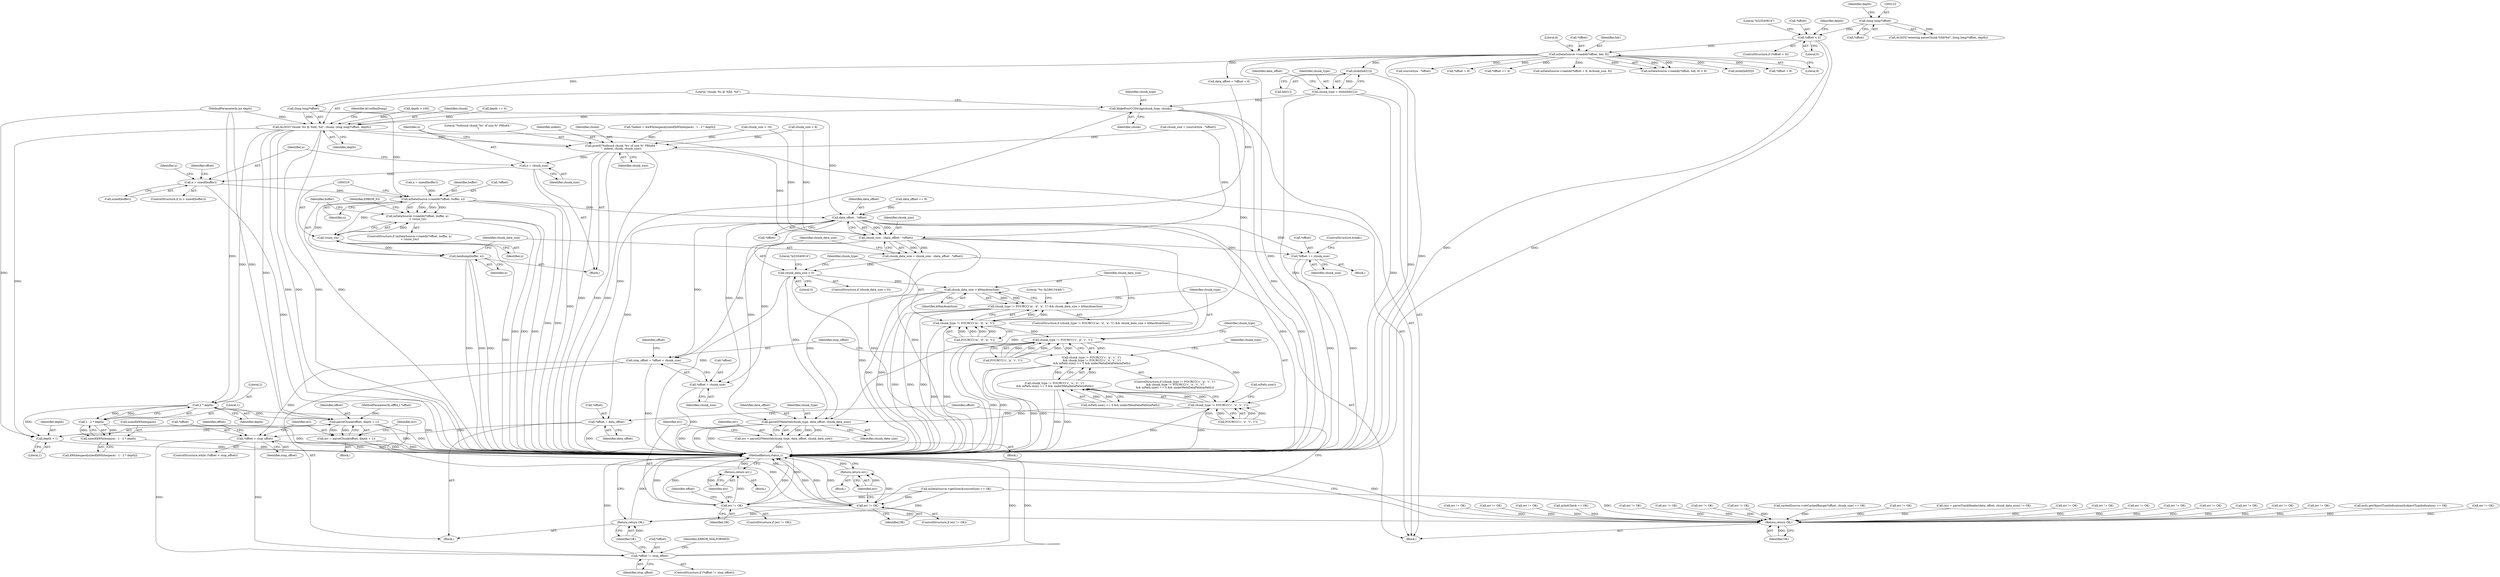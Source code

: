 digraph "0_Android_8a3a2f6ea7defe1a81bb32b3c9f3537f84749b9d@array" {
"1000167" [label="(Call,ntohl(hdr[1]))"];
"1000148" [label="(Call,mDataSource->readAt(*offset, hdr, 8))"];
"1000127" [label="(Call,*offset < 0)"];
"1000121" [label="(Call,(long long)*offset)"];
"1000165" [label="(Call,chunk_type = ntohl(hdr[1]))"];
"1000259" [label="(Call,MakeFourCCString(chunk_type, chunk))"];
"1000262" [label="(Call,ALOGV(\"chunk: %s @ %lld, %d\", chunk, (long long)*offset, depth))"];
"1000288" [label="(Call,2 * depth)"];
"1000286" [label="(Call,1 - 2 * depth)"];
"1000283" [label="(Call,sizeof(kWhitespace) - 1 - 2 * depth)"];
"1000417" [label="(Call,parseChunk(offset, depth + 1))"];
"1000415" [label="(Call,err = parseChunk(offset, depth + 1))"];
"1000423" [label="(Call,err != OK)"];
"1000427" [label="(Return,return err;)"];
"1000437" [label="(Return,return OK;)"];
"1000419" [label="(Call,depth + 1)"];
"1000291" [label="(Call,printf(\"%sfound chunk '%s' of size %\" PRIu64 \"\n\", indent, chunk, chunk_size))"];
"1000298" [label="(Call,n = chunk_size)"];
"1000302" [label="(Call,n > sizeof(buffer))"];
"1000313" [label="(Call,mDataSource->readAt(*offset, buffer, n))"];
"1000312" [label="(Call,mDataSource->readAt(*offset, buffer, n)\n < (ssize_t)n)"];
"1000318" [label="(Call,(ssize_t)n)"];
"1000324" [label="(Call,hexdump(buffer, n))"];
"1000333" [label="(Call,data_offset - *offset)"];
"1000331" [label="(Call,chunk_size - (data_offset - *offset))"];
"1000329" [label="(Call,chunk_data_size = chunk_size - (data_offset - *offset))"];
"1000338" [label="(Call,chunk_data_size < 0)"];
"1000355" [label="(Call,chunk_data_size > kMaxAtomSize)"];
"1000347" [label="(Call,chunk_type != FOURCC('m', 'd', 'a', 't') && chunk_data_size > kMaxAtomSize)"];
"1003905" [label="(Call,parseQTMetaVal(chunk_type, data_offset, chunk_data_size))"];
"1003903" [label="(Call,err = parseQTMetaVal(chunk_type, data_offset, chunk_data_size))"];
"1003910" [label="(Call,err != OK)"];
"1003914" [label="(Return,return err;)"];
"1003921" [label="(Return,return OK;)"];
"1000398" [label="(Call,stop_offset = *offset + chunk_size)"];
"1000409" [label="(Call,*offset < stop_offset)"];
"1000430" [label="(Call,*offset != stop_offset)"];
"1000400" [label="(Call,*offset + chunk_size)"];
"1003916" [label="(Call,*offset += chunk_size)"];
"1000404" [label="(Call,*offset = data_offset)"];
"1000348" [label="(Call,chunk_type != FOURCC('m', 'd', 'a', 't'))"];
"1000375" [label="(Call,chunk_type != FOURCC('c', 'p', 'r', 't'))"];
"1000374" [label="(Call,chunk_type != FOURCC('c', 'p', 'r', 't')\n && chunk_type != FOURCC('c', 'o', 'v', 'r')\n && mPath.size() == 5 && underMetaDataPath(mPath))"];
"1000383" [label="(Call,chunk_type != FOURCC('c', 'o', 'v', 'r'))"];
"1000382" [label="(Call,chunk_type != FOURCC('c', 'o', 'v', 'r')\n && mPath.size() == 5 && underMetaDataPath(mPath))"];
"1003917" [label="(Call,*offset)"];
"1003907" [label="(Identifier,data_offset)"];
"1000350" [label="(Call,FOURCC('m', 'd', 'a', 't'))"];
"1000416" [label="(Identifier,err)"];
"1002225" [label="(Call,err != OK)"];
"1000295" [label="(Identifier,chunk_size)"];
"1003904" [label="(Identifier,err)"];
"1000119" [label="(Call,ALOGV(\"entering parseChunk %lld/%d\", (long long)*offset, depth))"];
"1003911" [label="(Identifier,err)"];
"1000407" [label="(Identifier,data_offset)"];
"1000419" [label="(Call,depth + 1)"];
"1000133" [label="(Literal,\"b/23540914\")"];
"1000413" [label="(Block,)"];
"1003921" [label="(Return,return OK;)"];
"1000431" [label="(Call,*offset)"];
"1002154" [label="(Call,err != OK)"];
"1000374" [label="(Call,chunk_type != FOURCC('c', 'p', 'r', 't')\n && chunk_type != FOURCC('c', 'o', 'v', 'r')\n && mPath.size() == 5 && underMetaDataPath(mPath))"];
"1000312" [label="(Call,mDataSource->readAt(*offset, buffer, n)\n < (ssize_t)n)"];
"1000427" [label="(Return,return err;)"];
"1000308" [label="(Identifier,n)"];
"1000281" [label="(Call,kWhitespace[sizeof(kWhitespace) - 1 - 2 * depth])"];
"1002718" [label="(Call,err != OK)"];
"1000382" [label="(Call,chunk_type != FOURCC('c', 'o', 'v', 'r')\n && mPath.size() == 5 && underMetaDataPath(mPath))"];
"1003923" [label="(MethodReturn,status_t)"];
"1000415" [label="(Call,err = parseChunk(offset, depth + 1))"];
"1000269" [label="(Identifier,depth)"];
"1000347" [label="(Call,chunk_type != FOURCC('m', 'd', 'a', 't') && chunk_data_size > kMaxAtomSize)"];
"1000361" [label="(Literal,\"%s (b/28615448)\")"];
"1000376" [label="(Identifier,chunk_type)"];
"1000421" [label="(Literal,1)"];
"1002194" [label="(Call,err != OK)"];
"1000392" [label="(Call,mPath.size())"];
"1000357" [label="(Identifier,kMaxAtomSize)"];
"1000403" [label="(Identifier,chunk_size)"];
"1000127" [label="(Call,*offset < 0)"];
"1003905" [label="(Call,parseQTMetaVal(chunk_type, data_offset, chunk_data_size))"];
"1000288" [label="(Call,2 * depth)"];
"1000294" [label="(Identifier,chunk)"];
"1003915" [label="(Identifier,err)"];
"1000424" [label="(Identifier,err)"];
"1000343" [label="(Literal,\"b/23540914\")"];
"1000418" [label="(Identifier,offset)"];
"1000325" [label="(Identifier,buffer)"];
"1000261" [label="(Identifier,chunk)"];
"1000151" [label="(Identifier,hdr)"];
"1000326" [label="(Identifier,n)"];
"1003908" [label="(Identifier,chunk_data_size)"];
"1000410" [label="(Call,*offset)"];
"1000331" [label="(Call,chunk_size - (data_offset - *offset))"];
"1000333" [label="(Call,data_offset - *offset)"];
"1000412" [label="(Identifier,stop_offset)"];
"1000334" [label="(Identifier,data_offset)"];
"1000128" [label="(Call,*offset)"];
"1000298" [label="(Call,n = chunk_size)"];
"1000522" [label="(Call,cachedSource->setCachedRange(*offset, chunk_size) == OK)"];
"1000420" [label="(Identifier,depth)"];
"1000300" [label="(Identifier,chunk_size)"];
"1000121" [label="(Call,(long long)*offset)"];
"1000430" [label="(Call,*offset != stop_offset)"];
"1003048" [label="(Call,err != OK)"];
"1003909" [label="(ControlStructure,if (err != OK))"];
"1000323" [label="(Identifier,ERROR_IO)"];
"1000398" [label="(Call,stop_offset = *offset + chunk_size)"];
"1000340" [label="(Literal,0)"];
"1000317" [label="(Identifier,n)"];
"1000390" [label="(Call,mPath.size() == 5 && underMetaDataPath(mPath))"];
"1003901" [label="(Block,)"];
"1000165" [label="(Call,chunk_type = ntohl(hdr[1]))"];
"1000385" [label="(Call,FOURCC('c', 'o', 'v', 'r'))"];
"1000284" [label="(Call,sizeof(kWhitespace))"];
"1000373" [label="(ControlStructure,if (chunk_type != FOURCC('c', 'p', 'r', 't')\n && chunk_type != FOURCC('c', 'o', 'v', 'r')\n && mPath.size() == 5 && underMetaDataPath(mPath)))"];
"1003910" [label="(Call,err != OK)"];
"1003903" [label="(Call,err = parseQTMetaVal(chunk_type, data_offset, chunk_data_size))"];
"1000304" [label="(Call,sizeof(buffer))"];
"1001174" [label="(Call,(err = parseTrackHeader(data_offset, chunk_data_size)) != OK)"];
"1000167" [label="(Call,ntohl(hdr[1]))"];
"1000399" [label="(Identifier,stop_offset)"];
"1003914" [label="(Return,return err;)"];
"1000337" [label="(ControlStructure,if (chunk_data_size < 0))"];
"1000265" [label="(Call,(long long)*offset)"];
"1000126" [label="(ControlStructure,if (*offset < 0))"];
"1000332" [label="(Identifier,chunk_size)"];
"1000423" [label="(Call,err != OK)"];
"1000432" [label="(Identifier,offset)"];
"1000232" [label="(Call,sourceSize - *offset)"];
"1000283" [label="(Call,sizeof(kWhitespace) - 1 - 2 * depth)"];
"1000324" [label="(Call,hexdump(buffer, n))"];
"1000168" [label="(Call,hdr[1])"];
"1000148" [label="(Call,mDataSource->readAt(*offset, hdr, 8))"];
"1000316" [label="(Identifier,buffer)"];
"1000314" [label="(Call,*offset)"];
"1000172" [label="(Call,data_offset = *offset + 8)"];
"1003920" [label="(ControlStructure,break;)"];
"1003452" [label="(Call,err != OK)"];
"1001681" [label="(Call,err != OK)"];
"1000186" [label="(Call,*offset + 8)"];
"1000230" [label="(Call,chunk_size = (sourceSize - *offset))"];
"1000682" [label="(Call,err != OK)"];
"1000116" [label="(MethodParameterIn,off64_t *offset)"];
"1000425" [label="(Identifier,OK)"];
"1000263" [label="(Literal,\"chunk: %s @ %lld, %d\")"];
"1000406" [label="(Identifier,offset)"];
"1000404" [label="(Call,*offset = data_offset)"];
"1002575" [label="(Call,err != OK)"];
"1000307" [label="(Call,n = sizeof(buffer))"];
"1002017" [label="(Call,err != OK)"];
"1000384" [label="(Identifier,chunk_type)"];
"1000303" [label="(Identifier,n)"];
"1000375" [label="(Call,chunk_type != FOURCC('c', 'p', 'r', 't'))"];
"1003750" [label="(Call,err != OK)"];
"1000401" [label="(Call,*offset)"];
"1000166" [label="(Identifier,chunk_type)"];
"1000426" [label="(Block,)"];
"1000244" [label="(Call,*offset += 4)"];
"1000405" [label="(Call,*offset)"];
"1002544" [label="(Call,err != OK)"];
"1000377" [label="(Call,FOURCC('c', 'p', 'r', 't'))"];
"1000130" [label="(Literal,0)"];
"1000260" [label="(Identifier,chunk_type)"];
"1003919" [label="(Identifier,chunk_size)"];
"1000346" [label="(ControlStructure,if (chunk_type != FOURCC('m', 'd', 'a', 't') && chunk_data_size > kMaxAtomSize))"];
"1000271" [label="(Identifier,kUseHexDump)"];
"1003912" [label="(Identifier,OK)"];
"1000411" [label="(Identifier,offset)"];
"1003918" [label="(Identifier,offset)"];
"1000313" [label="(Call,mDataSource->readAt(*offset, buffer, n))"];
"1000292" [label="(Literal,\"%sfound chunk '%s' of size %\" PRIu64 \"\n\")"];
"1000287" [label="(Literal,1)"];
"1000185" [label="(Call,mDataSource->readAt(*offset + 8, &chunk_size, 8))"];
"1000436" [label="(Identifier,ERROR_MALFORMED)"];
"1000125" [label="(Identifier,depth)"];
"1000433" [label="(Identifier,stop_offset)"];
"1000438" [label="(Identifier,OK)"];
"1000349" [label="(Identifier,chunk_type)"];
"1000335" [label="(Call,*offset)"];
"1003083" [label="(Call,err != OK)"];
"1000173" [label="(Identifier,data_offset)"];
"1002744" [label="(Call,esds.getObjectTypeIndication(&objectTypeIndication) == OK)"];
"1000147" [label="(Call,mDataSource->readAt(*offset, hdr, 8) < 8)"];
"1000301" [label="(ControlStructure,if (n > sizeof(buffer)))"];
"1000400" [label="(Call,*offset + chunk_size)"];
"1000339" [label="(Identifier,chunk_data_size)"];
"1000272" [label="(Block,)"];
"1003730" [label="(Call,err != OK)"];
"1000123" [label="(Call,*offset)"];
"1000330" [label="(Identifier,chunk_data_size)"];
"1000293" [label="(Identifier,indent)"];
"1000224" [label="(Call,mDataSource->getSize(&sourceSize) == OK)"];
"1000338" [label="(Call,chunk_data_size < 0)"];
"1000201" [label="(Call,data_offset += 8)"];
"1000356" [label="(Identifier,chunk_data_size)"];
"1000383" [label="(Call,chunk_type != FOURCC('c', 'o', 'v', 'r'))"];
"1003906" [label="(Identifier,chunk_type)"];
"1000408" [label="(ControlStructure,while (*offset < stop_offset))"];
"1000117" [label="(MethodParameterIn,int depth)"];
"1000118" [label="(Block,)"];
"1000289" [label="(Literal,2)"];
"1003913" [label="(Block,)"];
"1000205" [label="(Call,chunk_size < 16)"];
"1000409" [label="(Call,*offset < stop_offset)"];
"1000437" [label="(Return,return OK;)"];
"1000160" [label="(Call,ntohl(hdr[0]))"];
"1000318" [label="(Call,(ssize_t)n)"];
"1002513" [label="(Call,err != OK)"];
"1003916" [label="(Call,*offset += chunk_size)"];
"1000315" [label="(Identifier,offset)"];
"1000153" [label="(Literal,8)"];
"1000278" [label="(Call,*indent = &kWhitespace[sizeof(kWhitespace) - 1 - 2 * depth])"];
"1000637" [label="(Call,err != OK)"];
"1000428" [label="(Identifier,err)"];
"1000440" [label="(Identifier,chunk_type)"];
"1000417" [label="(Call,parseChunk(offset, depth + 1))"];
"1002270" [label="(Call,err != OK)"];
"1000174" [label="(Call,*offset + 8)"];
"1000355" [label="(Call,chunk_data_size > kMaxAtomSize)"];
"1000311" [label="(ControlStructure,if (mDataSource->readAt(*offset, buffer, n)\n < (ssize_t)n))"];
"1000137" [label="(Call,depth > 100)"];
"1003896" [label="(Block,)"];
"1000302" [label="(Call,n > sizeof(buffer))"];
"1000262" [label="(Call,ALOGV(\"chunk: %s @ %lld, %d\", chunk, (long long)*offset, depth))"];
"1000299" [label="(Identifier,n)"];
"1000138" [label="(Identifier,depth)"];
"1000470" [label="(Call,mInitCheck == OK)"];
"1000152" [label="(Literal,8)"];
"1000429" [label="(ControlStructure,if (*offset != stop_offset))"];
"1000396" [label="(Block,)"];
"1000264" [label="(Identifier,chunk)"];
"1003922" [label="(Identifier,OK)"];
"1000149" [label="(Call,*offset)"];
"1000291" [label="(Call,printf(\"%sfound chunk '%s' of size %\" PRIu64 \"\n\", indent, chunk, chunk_size))"];
"1000286" [label="(Call,1 - 2 * depth)"];
"1000348" [label="(Call,chunk_type != FOURCC('m', 'd', 'a', 't'))"];
"1000290" [label="(Identifier,depth)"];
"1000259" [label="(Call,MakeFourCCString(chunk_type, chunk))"];
"1000329" [label="(Call,chunk_data_size = chunk_size - (data_offset - *offset))"];
"1000422" [label="(ControlStructure,if (err != OK))"];
"1000320" [label="(Identifier,n)"];
"1000218" [label="(Call,depth == 0)"];
"1000252" [label="(Call,chunk_size < 8)"];
"1000167" -> "1000165"  [label="AST: "];
"1000167" -> "1000168"  [label="CFG: "];
"1000168" -> "1000167"  [label="AST: "];
"1000165" -> "1000167"  [label="CFG: "];
"1000167" -> "1003923"  [label="DDG: "];
"1000167" -> "1000165"  [label="DDG: "];
"1000148" -> "1000167"  [label="DDG: "];
"1000148" -> "1000147"  [label="AST: "];
"1000148" -> "1000152"  [label="CFG: "];
"1000149" -> "1000148"  [label="AST: "];
"1000151" -> "1000148"  [label="AST: "];
"1000152" -> "1000148"  [label="AST: "];
"1000153" -> "1000148"  [label="CFG: "];
"1000148" -> "1003923"  [label="DDG: "];
"1000148" -> "1003923"  [label="DDG: "];
"1000148" -> "1000147"  [label="DDG: "];
"1000148" -> "1000147"  [label="DDG: "];
"1000148" -> "1000147"  [label="DDG: "];
"1000127" -> "1000148"  [label="DDG: "];
"1000148" -> "1000160"  [label="DDG: "];
"1000148" -> "1000172"  [label="DDG: "];
"1000148" -> "1000174"  [label="DDG: "];
"1000148" -> "1000185"  [label="DDG: "];
"1000148" -> "1000186"  [label="DDG: "];
"1000148" -> "1000232"  [label="DDG: "];
"1000148" -> "1000244"  [label="DDG: "];
"1000148" -> "1000265"  [label="DDG: "];
"1000127" -> "1000126"  [label="AST: "];
"1000127" -> "1000130"  [label="CFG: "];
"1000128" -> "1000127"  [label="AST: "];
"1000130" -> "1000127"  [label="AST: "];
"1000133" -> "1000127"  [label="CFG: "];
"1000138" -> "1000127"  [label="CFG: "];
"1000127" -> "1003923"  [label="DDG: "];
"1000127" -> "1003923"  [label="DDG: "];
"1000121" -> "1000127"  [label="DDG: "];
"1000121" -> "1000119"  [label="AST: "];
"1000121" -> "1000123"  [label="CFG: "];
"1000122" -> "1000121"  [label="AST: "];
"1000123" -> "1000121"  [label="AST: "];
"1000125" -> "1000121"  [label="CFG: "];
"1000121" -> "1000119"  [label="DDG: "];
"1000165" -> "1000118"  [label="AST: "];
"1000166" -> "1000165"  [label="AST: "];
"1000173" -> "1000165"  [label="CFG: "];
"1000165" -> "1003923"  [label="DDG: "];
"1000165" -> "1003923"  [label="DDG: "];
"1000165" -> "1000259"  [label="DDG: "];
"1000259" -> "1000118"  [label="AST: "];
"1000259" -> "1000261"  [label="CFG: "];
"1000260" -> "1000259"  [label="AST: "];
"1000261" -> "1000259"  [label="AST: "];
"1000263" -> "1000259"  [label="CFG: "];
"1000259" -> "1003923"  [label="DDG: "];
"1000259" -> "1003923"  [label="DDG: "];
"1000259" -> "1000262"  [label="DDG: "];
"1000259" -> "1000348"  [label="DDG: "];
"1000262" -> "1000118"  [label="AST: "];
"1000262" -> "1000269"  [label="CFG: "];
"1000263" -> "1000262"  [label="AST: "];
"1000264" -> "1000262"  [label="AST: "];
"1000265" -> "1000262"  [label="AST: "];
"1000269" -> "1000262"  [label="AST: "];
"1000271" -> "1000262"  [label="CFG: "];
"1000262" -> "1003923"  [label="DDG: "];
"1000262" -> "1003923"  [label="DDG: "];
"1000262" -> "1003923"  [label="DDG: "];
"1000262" -> "1003923"  [label="DDG: "];
"1000265" -> "1000262"  [label="DDG: "];
"1000218" -> "1000262"  [label="DDG: "];
"1000137" -> "1000262"  [label="DDG: "];
"1000117" -> "1000262"  [label="DDG: "];
"1000262" -> "1000288"  [label="DDG: "];
"1000262" -> "1000291"  [label="DDG: "];
"1000262" -> "1000417"  [label="DDG: "];
"1000262" -> "1000419"  [label="DDG: "];
"1000288" -> "1000286"  [label="AST: "];
"1000288" -> "1000290"  [label="CFG: "];
"1000289" -> "1000288"  [label="AST: "];
"1000290" -> "1000288"  [label="AST: "];
"1000286" -> "1000288"  [label="CFG: "];
"1000288" -> "1003923"  [label="DDG: "];
"1000288" -> "1000286"  [label="DDG: "];
"1000288" -> "1000286"  [label="DDG: "];
"1000117" -> "1000288"  [label="DDG: "];
"1000288" -> "1000417"  [label="DDG: "];
"1000288" -> "1000419"  [label="DDG: "];
"1000286" -> "1000283"  [label="AST: "];
"1000287" -> "1000286"  [label="AST: "];
"1000283" -> "1000286"  [label="CFG: "];
"1000286" -> "1003923"  [label="DDG: "];
"1000286" -> "1000283"  [label="DDG: "];
"1000286" -> "1000283"  [label="DDG: "];
"1000283" -> "1000281"  [label="AST: "];
"1000284" -> "1000283"  [label="AST: "];
"1000281" -> "1000283"  [label="CFG: "];
"1000283" -> "1003923"  [label="DDG: "];
"1000417" -> "1000415"  [label="AST: "];
"1000417" -> "1000419"  [label="CFG: "];
"1000418" -> "1000417"  [label="AST: "];
"1000419" -> "1000417"  [label="AST: "];
"1000415" -> "1000417"  [label="CFG: "];
"1000417" -> "1003923"  [label="DDG: "];
"1000417" -> "1003923"  [label="DDG: "];
"1000417" -> "1000415"  [label="DDG: "];
"1000417" -> "1000415"  [label="DDG: "];
"1000116" -> "1000417"  [label="DDG: "];
"1000117" -> "1000417"  [label="DDG: "];
"1000415" -> "1000413"  [label="AST: "];
"1000416" -> "1000415"  [label="AST: "];
"1000424" -> "1000415"  [label="CFG: "];
"1000415" -> "1003923"  [label="DDG: "];
"1000415" -> "1000423"  [label="DDG: "];
"1000423" -> "1000422"  [label="AST: "];
"1000423" -> "1000425"  [label="CFG: "];
"1000424" -> "1000423"  [label="AST: "];
"1000425" -> "1000423"  [label="AST: "];
"1000411" -> "1000423"  [label="CFG: "];
"1000428" -> "1000423"  [label="CFG: "];
"1000423" -> "1003923"  [label="DDG: "];
"1000423" -> "1003923"  [label="DDG: "];
"1000423" -> "1003923"  [label="DDG: "];
"1000224" -> "1000423"  [label="DDG: "];
"1000423" -> "1000427"  [label="DDG: "];
"1000423" -> "1000437"  [label="DDG: "];
"1000427" -> "1000426"  [label="AST: "];
"1000427" -> "1000428"  [label="CFG: "];
"1000428" -> "1000427"  [label="AST: "];
"1003923" -> "1000427"  [label="CFG: "];
"1000427" -> "1003923"  [label="DDG: "];
"1000428" -> "1000427"  [label="DDG: "];
"1000437" -> "1000396"  [label="AST: "];
"1000437" -> "1000438"  [label="CFG: "];
"1000438" -> "1000437"  [label="AST: "];
"1003923" -> "1000437"  [label="CFG: "];
"1000437" -> "1003923"  [label="DDG: "];
"1000438" -> "1000437"  [label="DDG: "];
"1000224" -> "1000437"  [label="DDG: "];
"1000419" -> "1000421"  [label="CFG: "];
"1000420" -> "1000419"  [label="AST: "];
"1000421" -> "1000419"  [label="AST: "];
"1000419" -> "1003923"  [label="DDG: "];
"1000117" -> "1000419"  [label="DDG: "];
"1000291" -> "1000272"  [label="AST: "];
"1000291" -> "1000295"  [label="CFG: "];
"1000292" -> "1000291"  [label="AST: "];
"1000293" -> "1000291"  [label="AST: "];
"1000294" -> "1000291"  [label="AST: "];
"1000295" -> "1000291"  [label="AST: "];
"1000299" -> "1000291"  [label="CFG: "];
"1000291" -> "1003923"  [label="DDG: "];
"1000291" -> "1003923"  [label="DDG: "];
"1000291" -> "1003923"  [label="DDG: "];
"1000278" -> "1000291"  [label="DDG: "];
"1000252" -> "1000291"  [label="DDG: "];
"1000205" -> "1000291"  [label="DDG: "];
"1000230" -> "1000291"  [label="DDG: "];
"1000291" -> "1000298"  [label="DDG: "];
"1000291" -> "1000331"  [label="DDG: "];
"1000298" -> "1000272"  [label="AST: "];
"1000298" -> "1000300"  [label="CFG: "];
"1000299" -> "1000298"  [label="AST: "];
"1000300" -> "1000298"  [label="AST: "];
"1000303" -> "1000298"  [label="CFG: "];
"1000298" -> "1003923"  [label="DDG: "];
"1000298" -> "1000302"  [label="DDG: "];
"1000302" -> "1000301"  [label="AST: "];
"1000302" -> "1000304"  [label="CFG: "];
"1000303" -> "1000302"  [label="AST: "];
"1000304" -> "1000302"  [label="AST: "];
"1000308" -> "1000302"  [label="CFG: "];
"1000315" -> "1000302"  [label="CFG: "];
"1000302" -> "1003923"  [label="DDG: "];
"1000302" -> "1000313"  [label="DDG: "];
"1000313" -> "1000312"  [label="AST: "];
"1000313" -> "1000317"  [label="CFG: "];
"1000314" -> "1000313"  [label="AST: "];
"1000316" -> "1000313"  [label="AST: "];
"1000317" -> "1000313"  [label="AST: "];
"1000319" -> "1000313"  [label="CFG: "];
"1000313" -> "1003923"  [label="DDG: "];
"1000313" -> "1003923"  [label="DDG: "];
"1000313" -> "1000312"  [label="DDG: "];
"1000313" -> "1000312"  [label="DDG: "];
"1000313" -> "1000312"  [label="DDG: "];
"1000265" -> "1000313"  [label="DDG: "];
"1000307" -> "1000313"  [label="DDG: "];
"1000313" -> "1000318"  [label="DDG: "];
"1000313" -> "1000324"  [label="DDG: "];
"1000313" -> "1000333"  [label="DDG: "];
"1000312" -> "1000311"  [label="AST: "];
"1000312" -> "1000318"  [label="CFG: "];
"1000318" -> "1000312"  [label="AST: "];
"1000323" -> "1000312"  [label="CFG: "];
"1000325" -> "1000312"  [label="CFG: "];
"1000312" -> "1003923"  [label="DDG: "];
"1000312" -> "1003923"  [label="DDG: "];
"1000312" -> "1003923"  [label="DDG: "];
"1000318" -> "1000312"  [label="DDG: "];
"1000318" -> "1000320"  [label="CFG: "];
"1000319" -> "1000318"  [label="AST: "];
"1000320" -> "1000318"  [label="AST: "];
"1000318" -> "1003923"  [label="DDG: "];
"1000318" -> "1000324"  [label="DDG: "];
"1000324" -> "1000272"  [label="AST: "];
"1000324" -> "1000326"  [label="CFG: "];
"1000325" -> "1000324"  [label="AST: "];
"1000326" -> "1000324"  [label="AST: "];
"1000330" -> "1000324"  [label="CFG: "];
"1000324" -> "1003923"  [label="DDG: "];
"1000324" -> "1003923"  [label="DDG: "];
"1000324" -> "1003923"  [label="DDG: "];
"1000333" -> "1000331"  [label="AST: "];
"1000333" -> "1000335"  [label="CFG: "];
"1000334" -> "1000333"  [label="AST: "];
"1000335" -> "1000333"  [label="AST: "];
"1000331" -> "1000333"  [label="CFG: "];
"1000333" -> "1003923"  [label="DDG: "];
"1000333" -> "1003923"  [label="DDG: "];
"1000333" -> "1000331"  [label="DDG: "];
"1000333" -> "1000331"  [label="DDG: "];
"1000172" -> "1000333"  [label="DDG: "];
"1000201" -> "1000333"  [label="DDG: "];
"1000265" -> "1000333"  [label="DDG: "];
"1000333" -> "1000398"  [label="DDG: "];
"1000333" -> "1000400"  [label="DDG: "];
"1000333" -> "1000404"  [label="DDG: "];
"1000333" -> "1003905"  [label="DDG: "];
"1000333" -> "1003916"  [label="DDG: "];
"1000331" -> "1000329"  [label="AST: "];
"1000332" -> "1000331"  [label="AST: "];
"1000329" -> "1000331"  [label="CFG: "];
"1000331" -> "1003923"  [label="DDG: "];
"1000331" -> "1003923"  [label="DDG: "];
"1000331" -> "1000329"  [label="DDG: "];
"1000331" -> "1000329"  [label="DDG: "];
"1000252" -> "1000331"  [label="DDG: "];
"1000205" -> "1000331"  [label="DDG: "];
"1000230" -> "1000331"  [label="DDG: "];
"1000331" -> "1000398"  [label="DDG: "];
"1000331" -> "1000400"  [label="DDG: "];
"1000331" -> "1003916"  [label="DDG: "];
"1000329" -> "1000118"  [label="AST: "];
"1000330" -> "1000329"  [label="AST: "];
"1000339" -> "1000329"  [label="CFG: "];
"1000329" -> "1003923"  [label="DDG: "];
"1000329" -> "1000338"  [label="DDG: "];
"1000338" -> "1000337"  [label="AST: "];
"1000338" -> "1000340"  [label="CFG: "];
"1000339" -> "1000338"  [label="AST: "];
"1000340" -> "1000338"  [label="AST: "];
"1000343" -> "1000338"  [label="CFG: "];
"1000349" -> "1000338"  [label="CFG: "];
"1000338" -> "1003923"  [label="DDG: "];
"1000338" -> "1003923"  [label="DDG: "];
"1000338" -> "1000355"  [label="DDG: "];
"1000338" -> "1003905"  [label="DDG: "];
"1000355" -> "1000347"  [label="AST: "];
"1000355" -> "1000357"  [label="CFG: "];
"1000356" -> "1000355"  [label="AST: "];
"1000357" -> "1000355"  [label="AST: "];
"1000347" -> "1000355"  [label="CFG: "];
"1000355" -> "1003923"  [label="DDG: "];
"1000355" -> "1003923"  [label="DDG: "];
"1000355" -> "1000347"  [label="DDG: "];
"1000355" -> "1000347"  [label="DDG: "];
"1000355" -> "1003905"  [label="DDG: "];
"1000347" -> "1000346"  [label="AST: "];
"1000347" -> "1000348"  [label="CFG: "];
"1000348" -> "1000347"  [label="AST: "];
"1000361" -> "1000347"  [label="CFG: "];
"1000376" -> "1000347"  [label="CFG: "];
"1000347" -> "1003923"  [label="DDG: "];
"1000347" -> "1003923"  [label="DDG: "];
"1000347" -> "1003923"  [label="DDG: "];
"1000348" -> "1000347"  [label="DDG: "];
"1000348" -> "1000347"  [label="DDG: "];
"1003905" -> "1003903"  [label="AST: "];
"1003905" -> "1003908"  [label="CFG: "];
"1003906" -> "1003905"  [label="AST: "];
"1003907" -> "1003905"  [label="AST: "];
"1003908" -> "1003905"  [label="AST: "];
"1003903" -> "1003905"  [label="CFG: "];
"1003905" -> "1003923"  [label="DDG: "];
"1003905" -> "1003923"  [label="DDG: "];
"1003905" -> "1003923"  [label="DDG: "];
"1003905" -> "1003903"  [label="DDG: "];
"1003905" -> "1003903"  [label="DDG: "];
"1003905" -> "1003903"  [label="DDG: "];
"1000375" -> "1003905"  [label="DDG: "];
"1000383" -> "1003905"  [label="DDG: "];
"1003903" -> "1003901"  [label="AST: "];
"1003904" -> "1003903"  [label="AST: "];
"1003911" -> "1003903"  [label="CFG: "];
"1003903" -> "1003923"  [label="DDG: "];
"1003903" -> "1003910"  [label="DDG: "];
"1003910" -> "1003909"  [label="AST: "];
"1003910" -> "1003912"  [label="CFG: "];
"1003911" -> "1003910"  [label="AST: "];
"1003912" -> "1003910"  [label="AST: "];
"1003915" -> "1003910"  [label="CFG: "];
"1003918" -> "1003910"  [label="CFG: "];
"1003910" -> "1003923"  [label="DDG: "];
"1003910" -> "1003923"  [label="DDG: "];
"1003910" -> "1003923"  [label="DDG: "];
"1000224" -> "1003910"  [label="DDG: "];
"1003910" -> "1003914"  [label="DDG: "];
"1003910" -> "1003921"  [label="DDG: "];
"1003914" -> "1003913"  [label="AST: "];
"1003914" -> "1003915"  [label="CFG: "];
"1003915" -> "1003914"  [label="AST: "];
"1003923" -> "1003914"  [label="CFG: "];
"1003914" -> "1003923"  [label="DDG: "];
"1003915" -> "1003914"  [label="DDG: "];
"1003921" -> "1000118"  [label="AST: "];
"1003921" -> "1003922"  [label="CFG: "];
"1003922" -> "1003921"  [label="AST: "];
"1003923" -> "1003921"  [label="CFG: "];
"1003921" -> "1003923"  [label="DDG: "];
"1003922" -> "1003921"  [label="DDG: "];
"1000682" -> "1003921"  [label="DDG: "];
"1000637" -> "1003921"  [label="DDG: "];
"1002270" -> "1003921"  [label="DDG: "];
"1000470" -> "1003921"  [label="DDG: "];
"1002513" -> "1003921"  [label="DDG: "];
"1002575" -> "1003921"  [label="DDG: "];
"1003750" -> "1003921"  [label="DDG: "];
"1002017" -> "1003921"  [label="DDG: "];
"1003083" -> "1003921"  [label="DDG: "];
"1002194" -> "1003921"  [label="DDG: "];
"1003048" -> "1003921"  [label="DDG: "];
"1002225" -> "1003921"  [label="DDG: "];
"1000224" -> "1003921"  [label="DDG: "];
"1002544" -> "1003921"  [label="DDG: "];
"1002744" -> "1003921"  [label="DDG: "];
"1001681" -> "1003921"  [label="DDG: "];
"1002154" -> "1003921"  [label="DDG: "];
"1001174" -> "1003921"  [label="DDG: "];
"1002718" -> "1003921"  [label="DDG: "];
"1003730" -> "1003921"  [label="DDG: "];
"1003452" -> "1003921"  [label="DDG: "];
"1000522" -> "1003921"  [label="DDG: "];
"1000398" -> "1000396"  [label="AST: "];
"1000398" -> "1000400"  [label="CFG: "];
"1000399" -> "1000398"  [label="AST: "];
"1000400" -> "1000398"  [label="AST: "];
"1000406" -> "1000398"  [label="CFG: "];
"1000398" -> "1003923"  [label="DDG: "];
"1000398" -> "1000409"  [label="DDG: "];
"1000409" -> "1000408"  [label="AST: "];
"1000409" -> "1000412"  [label="CFG: "];
"1000410" -> "1000409"  [label="AST: "];
"1000412" -> "1000409"  [label="AST: "];
"1000416" -> "1000409"  [label="CFG: "];
"1000432" -> "1000409"  [label="CFG: "];
"1000409" -> "1003923"  [label="DDG: "];
"1000409" -> "1003923"  [label="DDG: "];
"1000409" -> "1003923"  [label="DDG: "];
"1000404" -> "1000409"  [label="DDG: "];
"1000409" -> "1000430"  [label="DDG: "];
"1000409" -> "1000430"  [label="DDG: "];
"1000430" -> "1000429"  [label="AST: "];
"1000430" -> "1000433"  [label="CFG: "];
"1000431" -> "1000430"  [label="AST: "];
"1000433" -> "1000430"  [label="AST: "];
"1000436" -> "1000430"  [label="CFG: "];
"1000438" -> "1000430"  [label="CFG: "];
"1000430" -> "1003923"  [label="DDG: "];
"1000430" -> "1003923"  [label="DDG: "];
"1000430" -> "1003923"  [label="DDG: "];
"1000400" -> "1000403"  [label="CFG: "];
"1000401" -> "1000400"  [label="AST: "];
"1000403" -> "1000400"  [label="AST: "];
"1000400" -> "1003923"  [label="DDG: "];
"1003916" -> "1003896"  [label="AST: "];
"1003916" -> "1003919"  [label="CFG: "];
"1003917" -> "1003916"  [label="AST: "];
"1003919" -> "1003916"  [label="AST: "];
"1003920" -> "1003916"  [label="CFG: "];
"1003916" -> "1003923"  [label="DDG: "];
"1003916" -> "1003923"  [label="DDG: "];
"1000404" -> "1000396"  [label="AST: "];
"1000404" -> "1000407"  [label="CFG: "];
"1000405" -> "1000404"  [label="AST: "];
"1000407" -> "1000404"  [label="AST: "];
"1000411" -> "1000404"  [label="CFG: "];
"1000404" -> "1003923"  [label="DDG: "];
"1000348" -> "1000350"  [label="CFG: "];
"1000349" -> "1000348"  [label="AST: "];
"1000350" -> "1000348"  [label="AST: "];
"1000356" -> "1000348"  [label="CFG: "];
"1000348" -> "1003923"  [label="DDG: "];
"1000348" -> "1003923"  [label="DDG: "];
"1000350" -> "1000348"  [label="DDG: "];
"1000350" -> "1000348"  [label="DDG: "];
"1000350" -> "1000348"  [label="DDG: "];
"1000350" -> "1000348"  [label="DDG: "];
"1000348" -> "1000375"  [label="DDG: "];
"1000375" -> "1000374"  [label="AST: "];
"1000375" -> "1000377"  [label="CFG: "];
"1000376" -> "1000375"  [label="AST: "];
"1000377" -> "1000375"  [label="AST: "];
"1000384" -> "1000375"  [label="CFG: "];
"1000374" -> "1000375"  [label="CFG: "];
"1000375" -> "1003923"  [label="DDG: "];
"1000375" -> "1003923"  [label="DDG: "];
"1000375" -> "1000374"  [label="DDG: "];
"1000375" -> "1000374"  [label="DDG: "];
"1000377" -> "1000375"  [label="DDG: "];
"1000377" -> "1000375"  [label="DDG: "];
"1000377" -> "1000375"  [label="DDG: "];
"1000377" -> "1000375"  [label="DDG: "];
"1000375" -> "1000383"  [label="DDG: "];
"1000374" -> "1000373"  [label="AST: "];
"1000374" -> "1000382"  [label="CFG: "];
"1000382" -> "1000374"  [label="AST: "];
"1000399" -> "1000374"  [label="CFG: "];
"1000440" -> "1000374"  [label="CFG: "];
"1000374" -> "1003923"  [label="DDG: "];
"1000374" -> "1003923"  [label="DDG: "];
"1000374" -> "1003923"  [label="DDG: "];
"1000382" -> "1000374"  [label="DDG: "];
"1000382" -> "1000374"  [label="DDG: "];
"1000383" -> "1000382"  [label="AST: "];
"1000383" -> "1000385"  [label="CFG: "];
"1000384" -> "1000383"  [label="AST: "];
"1000385" -> "1000383"  [label="AST: "];
"1000392" -> "1000383"  [label="CFG: "];
"1000382" -> "1000383"  [label="CFG: "];
"1000383" -> "1003923"  [label="DDG: "];
"1000383" -> "1003923"  [label="DDG: "];
"1000383" -> "1000382"  [label="DDG: "];
"1000383" -> "1000382"  [label="DDG: "];
"1000385" -> "1000383"  [label="DDG: "];
"1000385" -> "1000383"  [label="DDG: "];
"1000385" -> "1000383"  [label="DDG: "];
"1000385" -> "1000383"  [label="DDG: "];
"1000382" -> "1000390"  [label="CFG: "];
"1000390" -> "1000382"  [label="AST: "];
"1000382" -> "1003923"  [label="DDG: "];
"1000382" -> "1003923"  [label="DDG: "];
"1000390" -> "1000382"  [label="DDG: "];
"1000390" -> "1000382"  [label="DDG: "];
}
